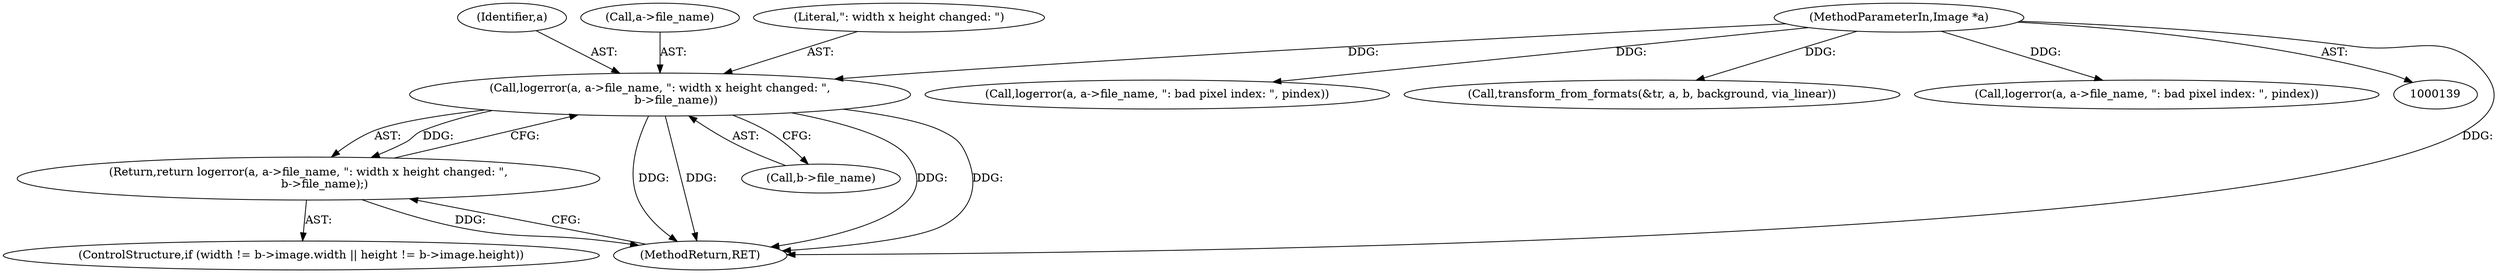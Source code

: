 digraph "0_Android_9d4853418ab2f754c2b63e091c29c5529b8b86ca_27@pointer" {
"1000238" [label="(Call,logerror(a, a->file_name, \": width x height changed: \",\n         b->file_name))"];
"1000140" [label="(MethodParameterIn,Image *a)"];
"1000237" [label="(Return,return logerror(a, a->file_name, \": width x height changed: \",\n         b->file_name);)"];
"1000240" [label="(Call,a->file_name)"];
"1001128" [label="(MethodReturn,RET)"];
"1000487" [label="(Call,logerror(a, a->file_name, \": bad pixel index: \", pindex))"];
"1000140" [label="(MethodParameterIn,Image *a)"];
"1000243" [label="(Literal,\": width x height changed: \")"];
"1000239" [label="(Identifier,a)"];
"1000221" [label="(ControlStructure,if (width != b->image.width || height != b->image.height))"];
"1000237" [label="(Return,return logerror(a, a->file_name, \": width x height changed: \",\n         b->file_name);)"];
"1000238" [label="(Call,logerror(a, a->file_name, \": width x height changed: \",\n         b->file_name))"];
"1000247" [label="(Call,transform_from_formats(&tr, a, b, background, via_linear))"];
"1000244" [label="(Call,b->file_name)"];
"1000641" [label="(Call,logerror(a, a->file_name, \": bad pixel index: \", pindex))"];
"1000238" -> "1000237"  [label="AST: "];
"1000238" -> "1000244"  [label="CFG: "];
"1000239" -> "1000238"  [label="AST: "];
"1000240" -> "1000238"  [label="AST: "];
"1000243" -> "1000238"  [label="AST: "];
"1000244" -> "1000238"  [label="AST: "];
"1000237" -> "1000238"  [label="CFG: "];
"1000238" -> "1001128"  [label="DDG: "];
"1000238" -> "1001128"  [label="DDG: "];
"1000238" -> "1001128"  [label="DDG: "];
"1000238" -> "1001128"  [label="DDG: "];
"1000238" -> "1000237"  [label="DDG: "];
"1000140" -> "1000238"  [label="DDG: "];
"1000140" -> "1000139"  [label="AST: "];
"1000140" -> "1001128"  [label="DDG: "];
"1000140" -> "1000247"  [label="DDG: "];
"1000140" -> "1000487"  [label="DDG: "];
"1000140" -> "1000641"  [label="DDG: "];
"1000237" -> "1000221"  [label="AST: "];
"1001128" -> "1000237"  [label="CFG: "];
"1000237" -> "1001128"  [label="DDG: "];
}
